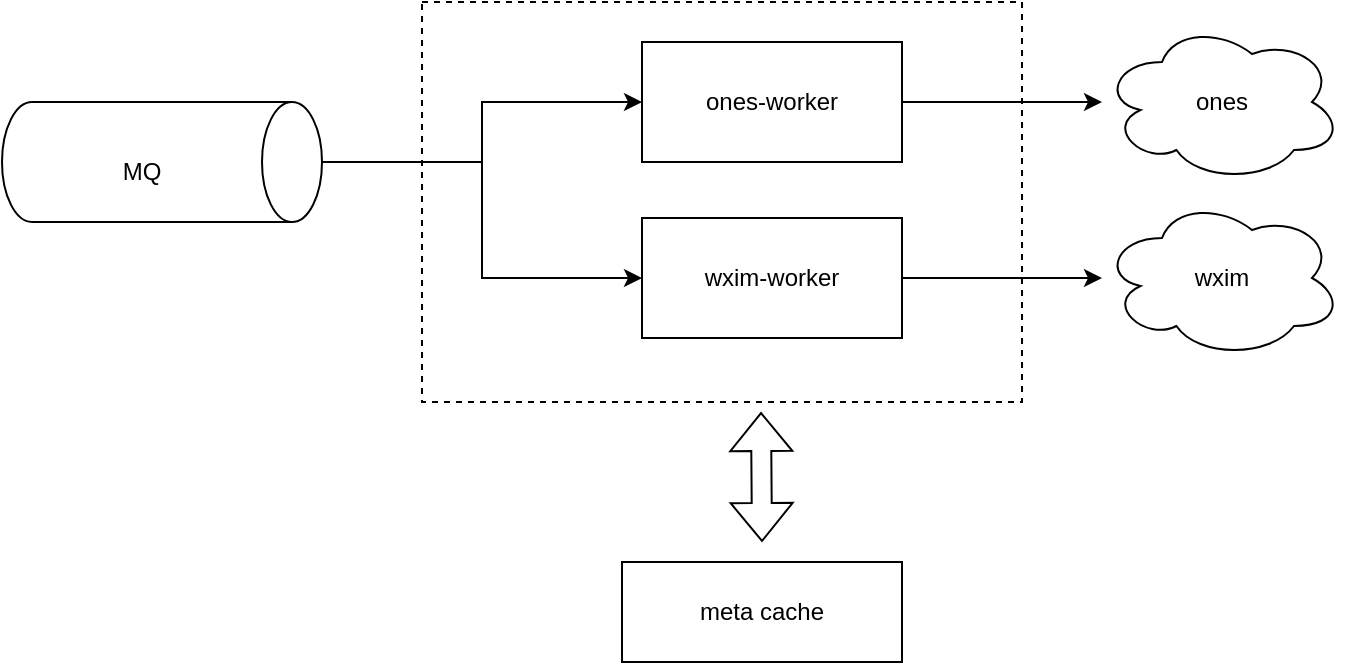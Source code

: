 <mxfile version="20.7.4" type="github">
  <diagram id="1MgJISd5AUzZ8WsTB6ZX" name="第 1 页">
    <mxGraphModel dx="2261" dy="788" grid="1" gridSize="10" guides="1" tooltips="1" connect="1" arrows="1" fold="1" page="1" pageScale="1" pageWidth="827" pageHeight="1169" math="0" shadow="0">
      <root>
        <mxCell id="0" />
        <mxCell id="1" parent="0" />
        <mxCell id="kYznNl6-blw-eItZ_B57-21" value="" style="rounded=0;whiteSpace=wrap;html=1;dashed=1;" vertex="1" parent="1">
          <mxGeometry x="180" y="340" width="300" height="200" as="geometry" />
        </mxCell>
        <mxCell id="kYznNl6-blw-eItZ_B57-2" value="meta cache" style="rounded=0;whiteSpace=wrap;html=1;" vertex="1" parent="1">
          <mxGeometry x="280" y="620" width="140" height="50" as="geometry" />
        </mxCell>
        <mxCell id="kYznNl6-blw-eItZ_B57-20" style="edgeStyle=orthogonalEdgeStyle;rounded=0;orthogonalLoop=1;jettySize=auto;html=1;exitX=1;exitY=0.5;exitDx=0;exitDy=0;" edge="1" parent="1" source="kYznNl6-blw-eItZ_B57-4">
          <mxGeometry relative="1" as="geometry">
            <mxPoint x="520" y="390" as="targetPoint" />
          </mxGeometry>
        </mxCell>
        <mxCell id="kYznNl6-blw-eItZ_B57-4" value="ones-worker" style="rounded=0;whiteSpace=wrap;html=1;" vertex="1" parent="1">
          <mxGeometry x="290" y="360" width="130" height="60" as="geometry" />
        </mxCell>
        <mxCell id="kYznNl6-blw-eItZ_B57-6" value="wxim" style="ellipse;shape=cloud;whiteSpace=wrap;html=1;" vertex="1" parent="1">
          <mxGeometry x="520" y="438" width="120" height="80" as="geometry" />
        </mxCell>
        <mxCell id="kYznNl6-blw-eItZ_B57-18" style="edgeStyle=orthogonalEdgeStyle;rounded=0;orthogonalLoop=1;jettySize=auto;html=1;" edge="1" parent="1" source="kYznNl6-blw-eItZ_B57-3" target="kYznNl6-blw-eItZ_B57-6">
          <mxGeometry relative="1" as="geometry" />
        </mxCell>
        <mxCell id="kYznNl6-blw-eItZ_B57-3" value="wxim-worker" style="rounded=0;whiteSpace=wrap;html=1;" vertex="1" parent="1">
          <mxGeometry x="290" y="448" width="130" height="60" as="geometry" />
        </mxCell>
        <mxCell id="kYznNl6-blw-eItZ_B57-14" style="edgeStyle=orthogonalEdgeStyle;rounded=0;orthogonalLoop=1;jettySize=auto;html=1;exitX=0.5;exitY=0;exitDx=0;exitDy=0;exitPerimeter=0;" edge="1" parent="1" source="kYznNl6-blw-eItZ_B57-9" target="kYznNl6-blw-eItZ_B57-3">
          <mxGeometry relative="1" as="geometry" />
        </mxCell>
        <mxCell id="kYznNl6-blw-eItZ_B57-15" style="edgeStyle=orthogonalEdgeStyle;rounded=0;orthogonalLoop=1;jettySize=auto;html=1;exitX=0.5;exitY=0;exitDx=0;exitDy=0;exitPerimeter=0;entryX=0;entryY=0.5;entryDx=0;entryDy=0;" edge="1" parent="1" source="kYznNl6-blw-eItZ_B57-9" target="kYznNl6-blw-eItZ_B57-4">
          <mxGeometry relative="1" as="geometry" />
        </mxCell>
        <mxCell id="kYznNl6-blw-eItZ_B57-9" value="" style="shape=cylinder3;whiteSpace=wrap;html=1;boundedLbl=1;backgroundOutline=1;size=15;rotation=90;" vertex="1" parent="1">
          <mxGeometry x="20" y="340" width="60" height="160" as="geometry" />
        </mxCell>
        <mxCell id="kYznNl6-blw-eItZ_B57-10" value="MQ" style="text;html=1;strokeColor=none;fillColor=none;align=center;verticalAlign=middle;whiteSpace=wrap;rounded=0;" vertex="1" parent="1">
          <mxGeometry x="10" y="410" width="60" height="30" as="geometry" />
        </mxCell>
        <mxCell id="kYznNl6-blw-eItZ_B57-17" value="" style="shape=flexArrow;endArrow=classic;startArrow=classic;html=1;rounded=0;" edge="1" parent="1">
          <mxGeometry width="100" height="100" relative="1" as="geometry">
            <mxPoint x="350" y="610" as="sourcePoint" />
            <mxPoint x="349.5" y="545" as="targetPoint" />
          </mxGeometry>
        </mxCell>
        <mxCell id="kYznNl6-blw-eItZ_B57-19" value="ones" style="ellipse;shape=cloud;whiteSpace=wrap;html=1;" vertex="1" parent="1">
          <mxGeometry x="520" y="350" width="120" height="80" as="geometry" />
        </mxCell>
      </root>
    </mxGraphModel>
  </diagram>
</mxfile>
